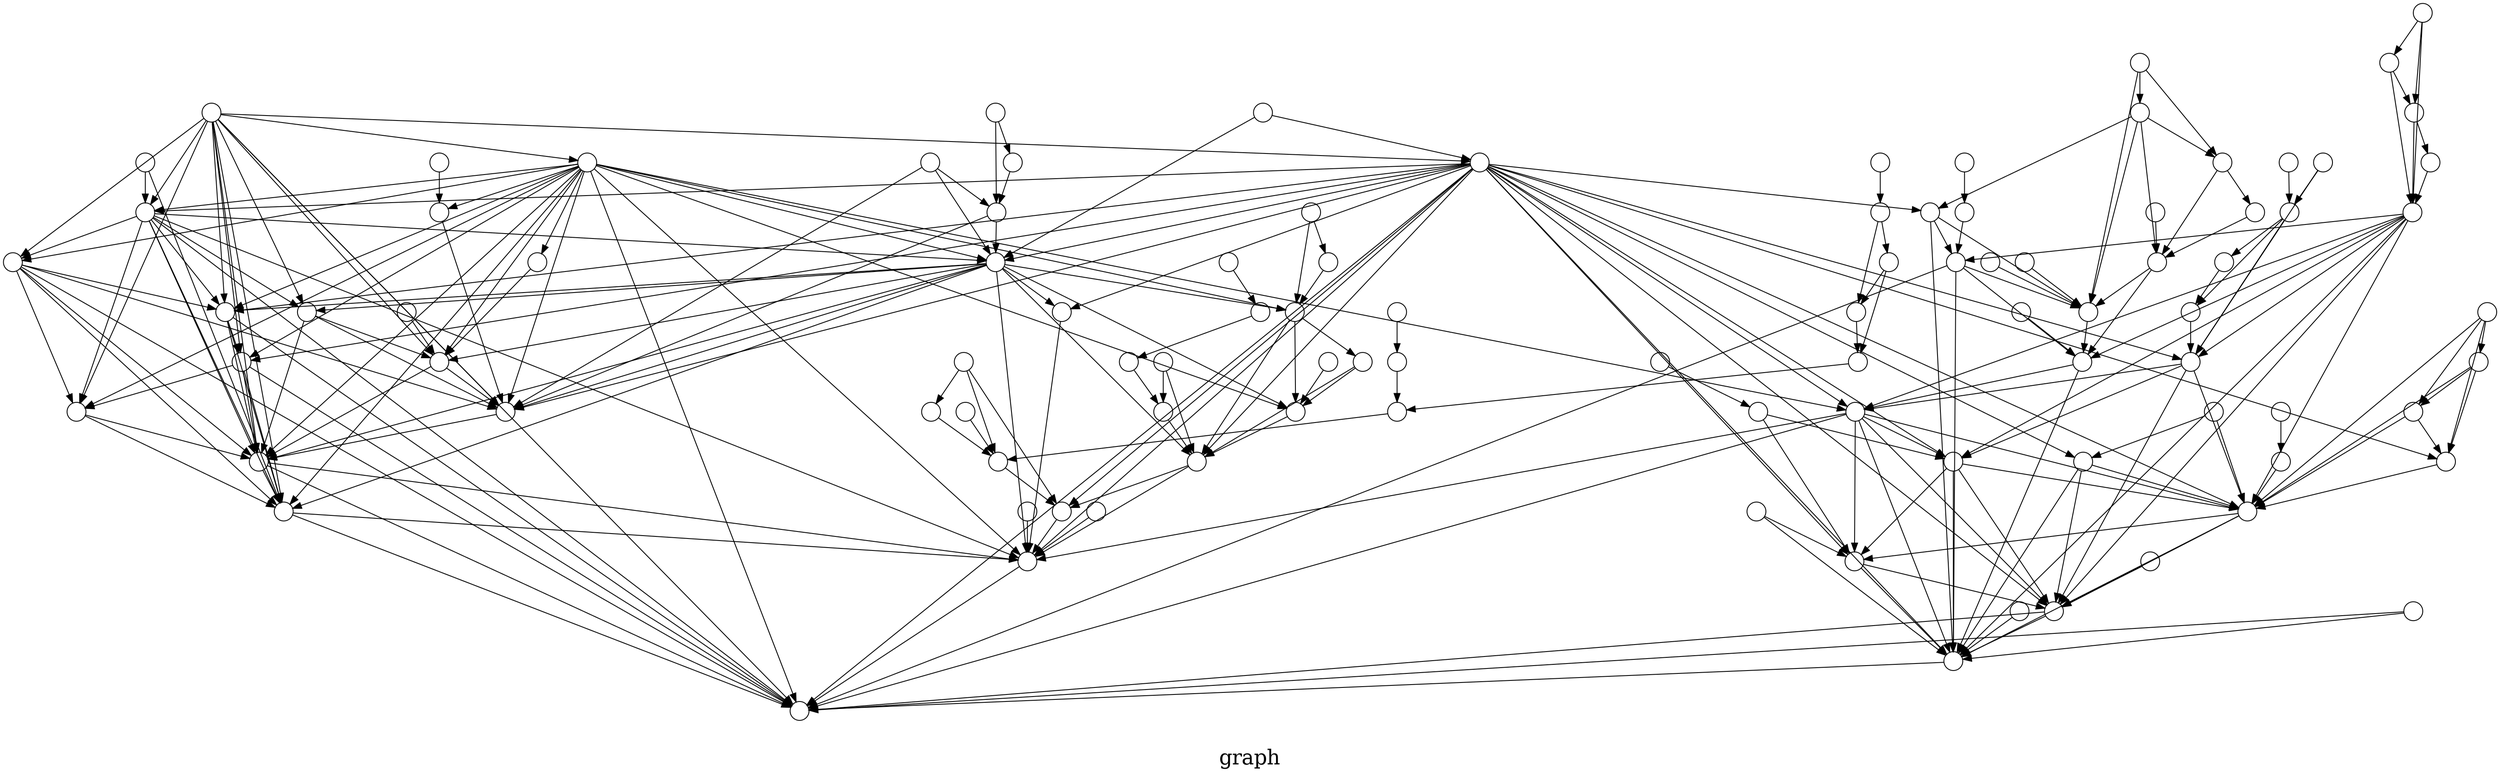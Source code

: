 /*****
graph
*****/

digraph G {
  graph [splines=false overlap=false]
  node  [shape=ellipse, width=0.3, height=0.3, label=""]
  0 ;
  1 ;
  2 ;
  3 ;
  4 ;
  5 ;
  6 ;
  7 ;
  8 ;
  9 ;
  10 ;
  11 ;
  12 ;
  13 ;
  14 ;
  15 ;
  16 ;
  17 ;
  18 ;
  19 ;
  20 ;
  21 ;
  22 ;
  23 ;
  24 ;
  25 ;
  26 ;
  27 ;
  28 ;
  29 ;
  30 ;
  31 ;
  32 ;
  33 ;
  34 ;
  35 ;
  36 ;
  37 ;
  38 ;
  39 ;
  40 ;
  41 ;
  42 ;
  43 ;
  44 ;
  45 ;
  46 ;
  47 ;
  48 ;
  49 ;
  50 ;
  51 ;
  52 ;
  53 ;
  54 ;
  55 ;
  56 ;
  57 ;
  58 ;
  59 ;
  60 ;
  61 ;
  62 ;
  63 ;
  64 ;
  65 ;
  66 ;
  67 ;
  68 ;
  69 ;
  70 ;
  71 ;
  72 ;
  73 ;
  74 ;
  75 ;
  76 ;
  77 ;
  78 ;
  79 ;
  80 ;
  81 ;
  82 ;
  83 ;
  84 ;
  85 ;
  86 ;
  87 ;
  88 ;
  89 ;
  90 ;
  91 ;
  92 ;
  93 ;
  94 ;
  95 ;
  96 ;
  97 ;
  98 ;
  99 ;
  1 -> 0;
  2 -> 0;
  2 -> 1;
  3 -> 0;
  4 -> 1;
  5 -> 4;
  6 -> 0;
  6 -> 1;
  6 -> 2;
  7 -> 0;
  7 -> 3;
  8 -> 3;
  8 -> 7;
  9 -> 2;
  9 -> 6;
  10 -> 3;
  10 -> 7;
  10 -> 8;
  11 -> 3;
  11 -> 7;
  11 -> 8;
  11 -> 10;
  12 -> 0;
  12 -> 1;
  12 -> 3;
  12 -> 7;
  12 -> 8;
  12 -> 10;
  12 -> 11;
  13 -> 3;
  13 -> 12;
  14 -> 13;
  15 -> 1;
  15 -> 4;
  16 -> 13;
  16 -> 14;
  17 -> 6;
  18 -> 6;
  18 -> 17;
  19 -> 7;
  19 -> 10;
  19 -> 11;
  19 -> 12;
  20 -> 5;
  21 -> 15;
  22 -> 20;
  23 -> 0;
  23 -> 2;
  23 -> 6;
  23 -> 9;
  24 -> 16;
  25 -> 15;
  25 -> 21;
  26 -> 6;
  26 -> 17;
  26 -> 18;
  27 -> 7;
  28 -> 0;
  28 -> 3;
  28 -> 13;
  28 -> 14;
  29 -> 19;
  30 -> 22;
  31 -> 15;
  31 -> 21;
  31 -> 25;
  32 -> 29;
  33 -> 0;
  33 -> 2;
  33 -> 6;
  33 -> 23;
  34 -> 1;
  35 -> 3;
  35 -> 7;
  35 -> 10;
  35 -> 11;
  35 -> 12;
  35 -> 13;
  35 -> 19;
  35 -> 28;
  36 -> 18;
  37 -> 16;
  38 -> 22;
  38 -> 30;
  39 -> 8;
  39 -> 11;
  40 -> 0;
  40 -> 2;
  40 -> 6;
  40 -> 9;
  40 -> 17;
  40 -> 33;
  41 -> 19;
  41 -> 29;
  41 -> 32;
  42 -> 31;
  43 -> 30;
  43 -> 38;
  44 -> 10;
  45 -> 28;
  46 -> 13;
  47 -> 16;
  47 -> 37;
  48 -> 15;
  49 -> 10;
  50 -> 39;
  51 -> 18;
  52 -> 3;
  52 -> 8;
  53 -> 1;
  53 -> 2;
  53 -> 6;
  53 -> 15;
  53 -> 17;
  53 -> 18;
  53 -> 21;
  53 -> 26;
  53 -> 31;
  53 -> 33;
  53 -> 34;
  54 -> 3;
  54 -> 7;
  54 -> 10;
  55 -> 35;
  56 -> 17;
  57 -> 19;
  57 -> 41;
  58 -> 31;
  58 -> 42;
  59 -> 20;
  60 -> 59;
  61 -> 35;
  61 -> 55;
  62 -> 10;
  62 -> 49;
  63 -> 48;
  64 -> 1;
  65 -> 10;
  65 -> 54;
  66 -> 21;
  67 -> 5;
  68 -> 56;
  69 -> 0;
  69 -> 1;
  69 -> 2;
  69 -> 6;
  69 -> 9;
  69 -> 26;
  69 -> 33;
  69 -> 40;
  69 -> 53;
  70 -> 44;
  71 -> 35;
  71 -> 61;
  72 -> 3;
  73 -> 43;
  74 -> 45;
  75 -> 17;
  75 -> 53;
  76 -> 1;
  77 -> 10;
  77 -> 49;
  77 -> 62;
  78 -> 41;
  79 -> 3;
  79 -> 14;
  79 -> 28;
  80 -> 0;
  80 -> 1;
  80 -> 2;
  80 -> 6;
  80 -> 9;
  80 -> 12;
  80 -> 17;
  80 -> 18;
  80 -> 21;
  80 -> 23;
  80 -> 31;
  80 -> 33;
  80 -> 40;
  80 -> 51;
  80 -> 53;
  80 -> 56;
  80 -> 69;
  81 -> 35;
  81 -> 61;
  81 -> 71;
  82 -> 15;
  82 -> 48;
  83 -> 10;
  83 -> 49;
  83 -> 62;
  83 -> 77;
  84 -> 0;
  84 -> 1;
  84 -> 3;
  84 -> 4;
  84 -> 7;
  84 -> 8;
  84 -> 10;
  84 -> 11;
  84 -> 12;
  84 -> 15;
  84 -> 17;
  84 -> 19;
  84 -> 23;
  84 -> 33;
  84 -> 34;
  84 -> 49;
  84 -> 53;
  84 -> 54;
  84 -> 69;
  84 -> 79;
  85 -> 53;
  85 -> 84;
  86 -> 0;
  86 -> 3;
  87 -> 75;
  88 -> 2;
  88 -> 69;
  89 -> 75;
  89 -> 87;
  90 -> 14;
  91 -> 63;
  92 -> 5;
  93 -> 91;
  94 -> 14;
  95 -> 4;
  95 -> 5;
  95 -> 92;
  96 -> 0;
  96 -> 2;
  96 -> 6;
  96 -> 9;
  96 -> 17;
  96 -> 18;
  96 -> 23;
  96 -> 26;
  96 -> 33;
  96 -> 40;
  96 -> 69;
  96 -> 80;
  96 -> 84;
  97 -> 17;
  97 -> 53;
  97 -> 75;
  98 -> 14;
  98 -> 16;
  98 -> 47;
  98 -> 79;
  99 -> 14;
  99 -> 47;
  99 -> 98;
  label = "\ngraph\n";  fontsize=24;
}
